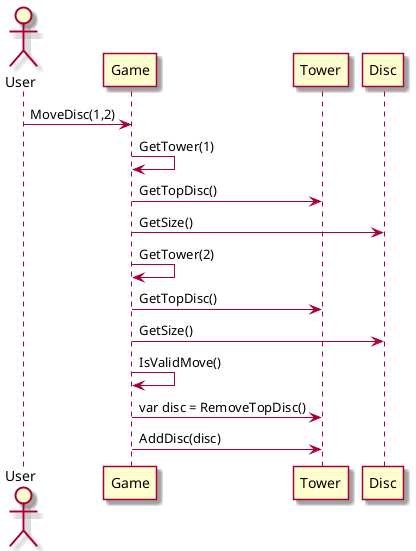 @startuml

skin rose

actor User

User -> Game: MoveDisc(1,2)
Game -> Game: GetTower(1)
Game -> Tower: GetTopDisc()
Game -> Disc: GetSize()
Game -> Game: GetTower(2)
Game -> Tower: GetTopDisc()
Game -> Disc: GetSize()
Game -> Game: IsValidMove()
Game -> Tower: var disc = RemoveTopDisc()
Game -> Tower: AddDisc(disc)


@enduml
